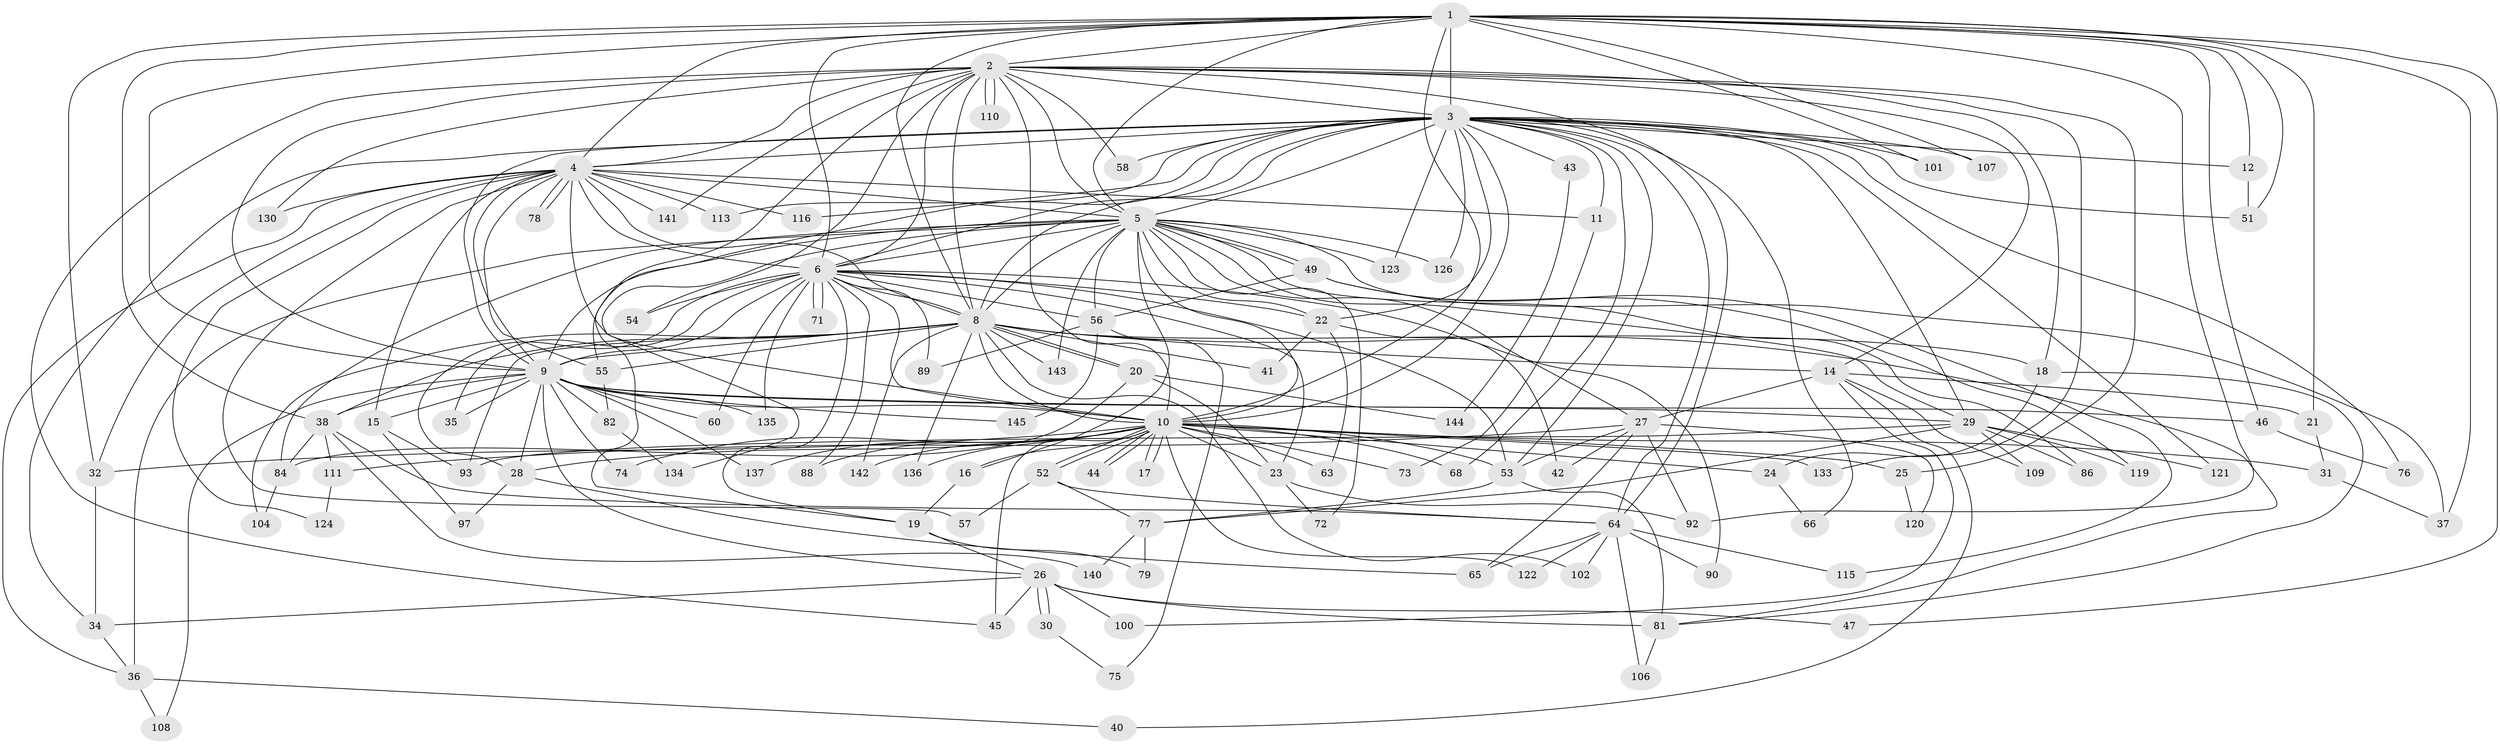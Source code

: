 // original degree distribution, {21: 0.013793103448275862, 24: 0.013793103448275862, 19: 0.006896551724137931, 23: 0.013793103448275862, 26: 0.006896551724137931, 25: 0.006896551724137931, 37: 0.006896551724137931, 3: 0.21379310344827587, 5: 0.05517241379310345, 7: 0.013793103448275862, 4: 0.05517241379310345, 2: 0.5448275862068965, 6: 0.027586206896551724, 9: 0.013793103448275862, 8: 0.006896551724137931}
// Generated by graph-tools (version 1.1) at 2025/41/03/06/25 10:41:32]
// undirected, 109 vertices, 260 edges
graph export_dot {
graph [start="1"]
  node [color=gray90,style=filled];
  1 [super="+94"];
  2 [super="+112"];
  3 [super="+7"];
  4 [super="+50"];
  5 [super="+13"];
  6 [super="+98"];
  8 [super="+33"];
  9 [super="+67"];
  10 [super="+96"];
  11;
  12;
  14;
  15 [super="+62"];
  16;
  17;
  18 [super="+131"];
  19 [super="+105"];
  20;
  21;
  22 [super="+39"];
  23 [super="+87"];
  24;
  25;
  26 [super="+48"];
  27 [super="+61"];
  28 [super="+59"];
  29 [super="+80"];
  30;
  31;
  32;
  34 [super="+91"];
  35;
  36 [super="+139"];
  37 [super="+128"];
  38 [super="+95"];
  40;
  41;
  42;
  43;
  44;
  45 [super="+85"];
  46;
  47;
  49;
  51 [super="+118"];
  52;
  53 [super="+129"];
  54 [super="+127"];
  55 [super="+70"];
  56 [super="+103"];
  57;
  58;
  60;
  63;
  64 [super="+83"];
  65 [super="+69"];
  66;
  68 [super="+114"];
  71;
  72;
  73;
  74;
  75;
  76;
  77 [super="+117"];
  78;
  79;
  81 [super="+99"];
  82;
  84 [super="+125"];
  86;
  88;
  89;
  90;
  92 [super="+132"];
  93 [super="+138"];
  97;
  100;
  101;
  102;
  104;
  106;
  107;
  108;
  109;
  110;
  111;
  113;
  115;
  116;
  119;
  120;
  121;
  122;
  123;
  124;
  126;
  130;
  133;
  134;
  135;
  136;
  137;
  140;
  141;
  142;
  143;
  144;
  145;
  1 -- 2;
  1 -- 3 [weight=2];
  1 -- 4;
  1 -- 5;
  1 -- 6;
  1 -- 8;
  1 -- 9;
  1 -- 10 [weight=2];
  1 -- 12;
  1 -- 21;
  1 -- 32;
  1 -- 38;
  1 -- 46;
  1 -- 47;
  1 -- 51;
  1 -- 101;
  1 -- 107;
  1 -- 37;
  1 -- 92;
  2 -- 3 [weight=2];
  2 -- 4 [weight=2];
  2 -- 5;
  2 -- 6;
  2 -- 8;
  2 -- 9 [weight=2];
  2 -- 10;
  2 -- 14;
  2 -- 18;
  2 -- 19;
  2 -- 25;
  2 -- 45;
  2 -- 54;
  2 -- 58;
  2 -- 110;
  2 -- 110;
  2 -- 130;
  2 -- 133;
  2 -- 141;
  2 -- 64;
  3 -- 4 [weight=2];
  3 -- 5 [weight=2];
  3 -- 6 [weight=2];
  3 -- 8 [weight=2];
  3 -- 9 [weight=2];
  3 -- 10 [weight=2];
  3 -- 11;
  3 -- 12;
  3 -- 34;
  3 -- 43 [weight=2];
  3 -- 55;
  3 -- 68;
  3 -- 101;
  3 -- 123;
  3 -- 64;
  3 -- 66;
  3 -- 76;
  3 -- 107;
  3 -- 113;
  3 -- 51;
  3 -- 116;
  3 -- 53;
  3 -- 121;
  3 -- 58;
  3 -- 126;
  3 -- 22;
  3 -- 29;
  4 -- 5;
  4 -- 6;
  4 -- 8;
  4 -- 9;
  4 -- 10;
  4 -- 11;
  4 -- 15;
  4 -- 32;
  4 -- 36;
  4 -- 55;
  4 -- 57;
  4 -- 78;
  4 -- 78;
  4 -- 113;
  4 -- 116;
  4 -- 124;
  4 -- 130;
  4 -- 141;
  5 -- 6;
  5 -- 8;
  5 -- 9;
  5 -- 10 [weight=2];
  5 -- 16;
  5 -- 22;
  5 -- 27;
  5 -- 36;
  5 -- 49;
  5 -- 49;
  5 -- 72;
  5 -- 123;
  5 -- 126;
  5 -- 134;
  5 -- 143;
  5 -- 37;
  5 -- 86;
  5 -- 29;
  5 -- 84;
  5 -- 56;
  6 -- 8;
  6 -- 9 [weight=2];
  6 -- 10;
  6 -- 22;
  6 -- 23;
  6 -- 35;
  6 -- 53;
  6 -- 54 [weight=2];
  6 -- 56;
  6 -- 60;
  6 -- 71;
  6 -- 71;
  6 -- 88;
  6 -- 89;
  6 -- 90;
  6 -- 135;
  6 -- 19;
  6 -- 28;
  8 -- 9 [weight=2];
  8 -- 10;
  8 -- 14;
  8 -- 18;
  8 -- 20;
  8 -- 20;
  8 -- 38;
  8 -- 41;
  8 -- 102;
  8 -- 104;
  8 -- 136;
  8 -- 142;
  8 -- 143;
  8 -- 93;
  8 -- 81;
  8 -- 55;
  9 -- 10;
  9 -- 15 [weight=2];
  9 -- 26;
  9 -- 28;
  9 -- 29;
  9 -- 35;
  9 -- 46;
  9 -- 60;
  9 -- 74;
  9 -- 108;
  9 -- 135;
  9 -- 137;
  9 -- 145;
  9 -- 82;
  9 -- 38;
  10 -- 16;
  10 -- 17;
  10 -- 17;
  10 -- 23;
  10 -- 24;
  10 -- 25;
  10 -- 28;
  10 -- 31;
  10 -- 44;
  10 -- 44;
  10 -- 52;
  10 -- 52;
  10 -- 63;
  10 -- 68 [weight=2];
  10 -- 73;
  10 -- 74;
  10 -- 88;
  10 -- 122;
  10 -- 133;
  10 -- 136;
  10 -- 137;
  10 -- 142;
  10 -- 32;
  10 -- 53;
  10 -- 45;
  11 -- 73;
  12 -- 51;
  14 -- 21;
  14 -- 27;
  14 -- 40;
  14 -- 100;
  14 -- 109;
  15 -- 97;
  15 -- 93;
  16 -- 19;
  18 -- 24;
  18 -- 81;
  19 -- 26 [weight=2];
  19 -- 79;
  20 -- 84;
  20 -- 144;
  20 -- 23;
  21 -- 31;
  22 -- 41;
  22 -- 42;
  22 -- 63;
  23 -- 72;
  23 -- 92;
  24 -- 66;
  25 -- 120;
  26 -- 30;
  26 -- 30;
  26 -- 34;
  26 -- 45;
  26 -- 47;
  26 -- 81;
  26 -- 100;
  27 -- 42;
  27 -- 92;
  27 -- 111;
  27 -- 120;
  27 -- 53;
  27 -- 65;
  28 -- 65;
  28 -- 97;
  29 -- 77;
  29 -- 86;
  29 -- 93;
  29 -- 109;
  29 -- 121;
  29 -- 119;
  30 -- 75;
  31 -- 37;
  32 -- 34;
  34 -- 36;
  36 -- 40;
  36 -- 108;
  38 -- 64;
  38 -- 84;
  38 -- 140;
  38 -- 111;
  43 -- 144;
  46 -- 76;
  49 -- 56;
  49 -- 115;
  49 -- 119;
  52 -- 57;
  52 -- 77;
  52 -- 64;
  53 -- 77;
  53 -- 81;
  55 -- 82;
  56 -- 75;
  56 -- 89;
  56 -- 145;
  64 -- 65;
  64 -- 90;
  64 -- 102;
  64 -- 106;
  64 -- 115;
  64 -- 122;
  77 -- 79;
  77 -- 140;
  81 -- 106;
  82 -- 134;
  84 -- 104;
  111 -- 124;
}
